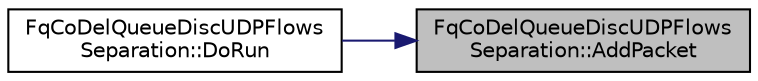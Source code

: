 digraph "FqCoDelQueueDiscUDPFlowsSeparation::AddPacket"
{
 // LATEX_PDF_SIZE
  edge [fontname="Helvetica",fontsize="10",labelfontname="Helvetica",labelfontsize="10"];
  node [fontname="Helvetica",fontsize="10",shape=record];
  rankdir="RL";
  Node1 [label="FqCoDelQueueDiscUDPFlows\lSeparation::AddPacket",height=0.2,width=0.4,color="black", fillcolor="grey75", style="filled", fontcolor="black",tooltip=" "];
  Node1 -> Node2 [dir="back",color="midnightblue",fontsize="10",style="solid",fontname="Helvetica"];
  Node2 [label="FqCoDelQueueDiscUDPFlows\lSeparation::DoRun",height=0.2,width=0.4,color="black", fillcolor="white", style="filled",URL="$class_fq_co_del_queue_disc_u_d_p_flows_separation.html#a9a290a3d299c1bdef1daac72ce8d4919",tooltip="Implementation to actually run this TestCase."];
}
